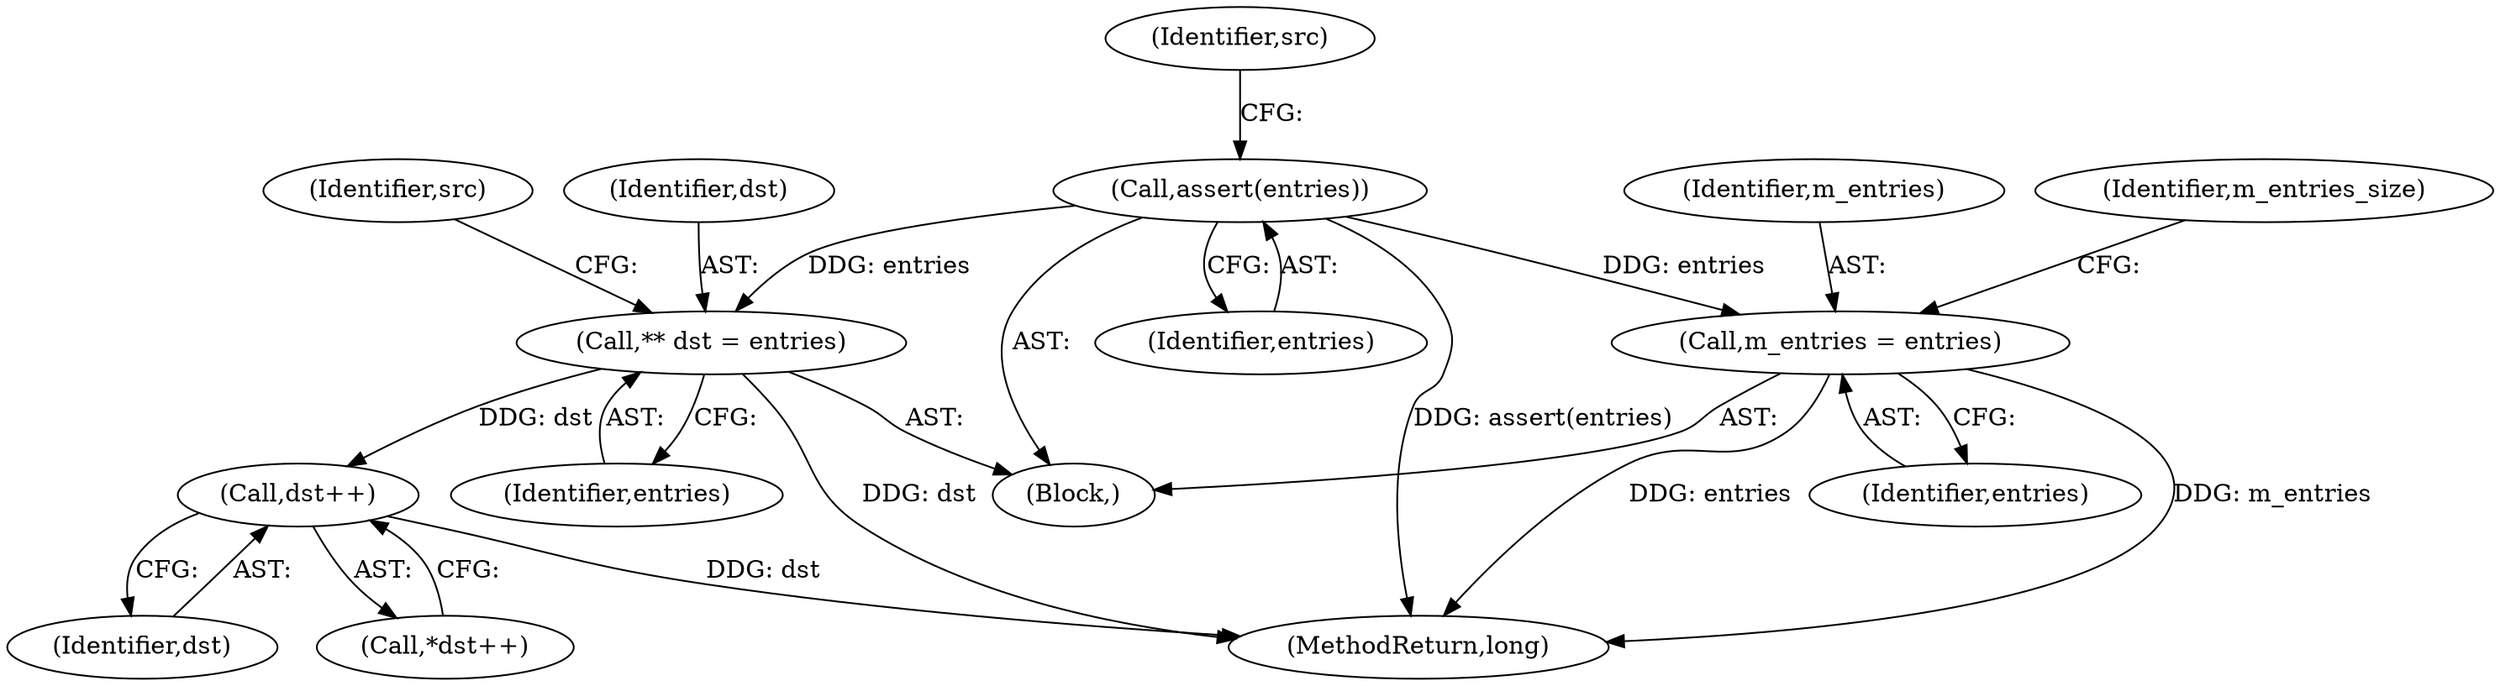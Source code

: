 digraph "1_Android_04839626ed859623901ebd3a5fd483982186b59d_19@API" {
"1000161" [label="(Call,assert(entries))"];
"1000173" [label="(Call,** dst = entries)"];
"1000182" [label="(Call,dst++)"];
"1000189" [label="(Call,m_entries = entries)"];
"1000161" [label="(Call,assert(entries))"];
"1000190" [label="(Identifier,m_entries)"];
"1000189" [label="(Call,m_entries = entries)"];
"1000209" [label="(MethodReturn,long)"];
"1000174" [label="(Identifier,dst)"];
"1000175" [label="(Identifier,entries)"];
"1000191" [label="(Identifier,entries)"];
"1000154" [label="(Block,)"];
"1000178" [label="(Identifier,src)"];
"1000162" [label="(Identifier,entries)"];
"1000193" [label="(Identifier,m_entries_size)"];
"1000182" [label="(Call,dst++)"];
"1000173" [label="(Call,** dst = entries)"];
"1000183" [label="(Identifier,dst)"];
"1000181" [label="(Call,*dst++)"];
"1000165" [label="(Identifier,src)"];
"1000161" -> "1000154"  [label="AST: "];
"1000161" -> "1000162"  [label="CFG: "];
"1000162" -> "1000161"  [label="AST: "];
"1000165" -> "1000161"  [label="CFG: "];
"1000161" -> "1000209"  [label="DDG: assert(entries)"];
"1000161" -> "1000173"  [label="DDG: entries"];
"1000161" -> "1000189"  [label="DDG: entries"];
"1000173" -> "1000154"  [label="AST: "];
"1000173" -> "1000175"  [label="CFG: "];
"1000174" -> "1000173"  [label="AST: "];
"1000175" -> "1000173"  [label="AST: "];
"1000178" -> "1000173"  [label="CFG: "];
"1000173" -> "1000209"  [label="DDG: dst"];
"1000173" -> "1000182"  [label="DDG: dst"];
"1000182" -> "1000181"  [label="AST: "];
"1000182" -> "1000183"  [label="CFG: "];
"1000183" -> "1000182"  [label="AST: "];
"1000181" -> "1000182"  [label="CFG: "];
"1000182" -> "1000209"  [label="DDG: dst"];
"1000189" -> "1000154"  [label="AST: "];
"1000189" -> "1000191"  [label="CFG: "];
"1000190" -> "1000189"  [label="AST: "];
"1000191" -> "1000189"  [label="AST: "];
"1000193" -> "1000189"  [label="CFG: "];
"1000189" -> "1000209"  [label="DDG: m_entries"];
"1000189" -> "1000209"  [label="DDG: entries"];
}
